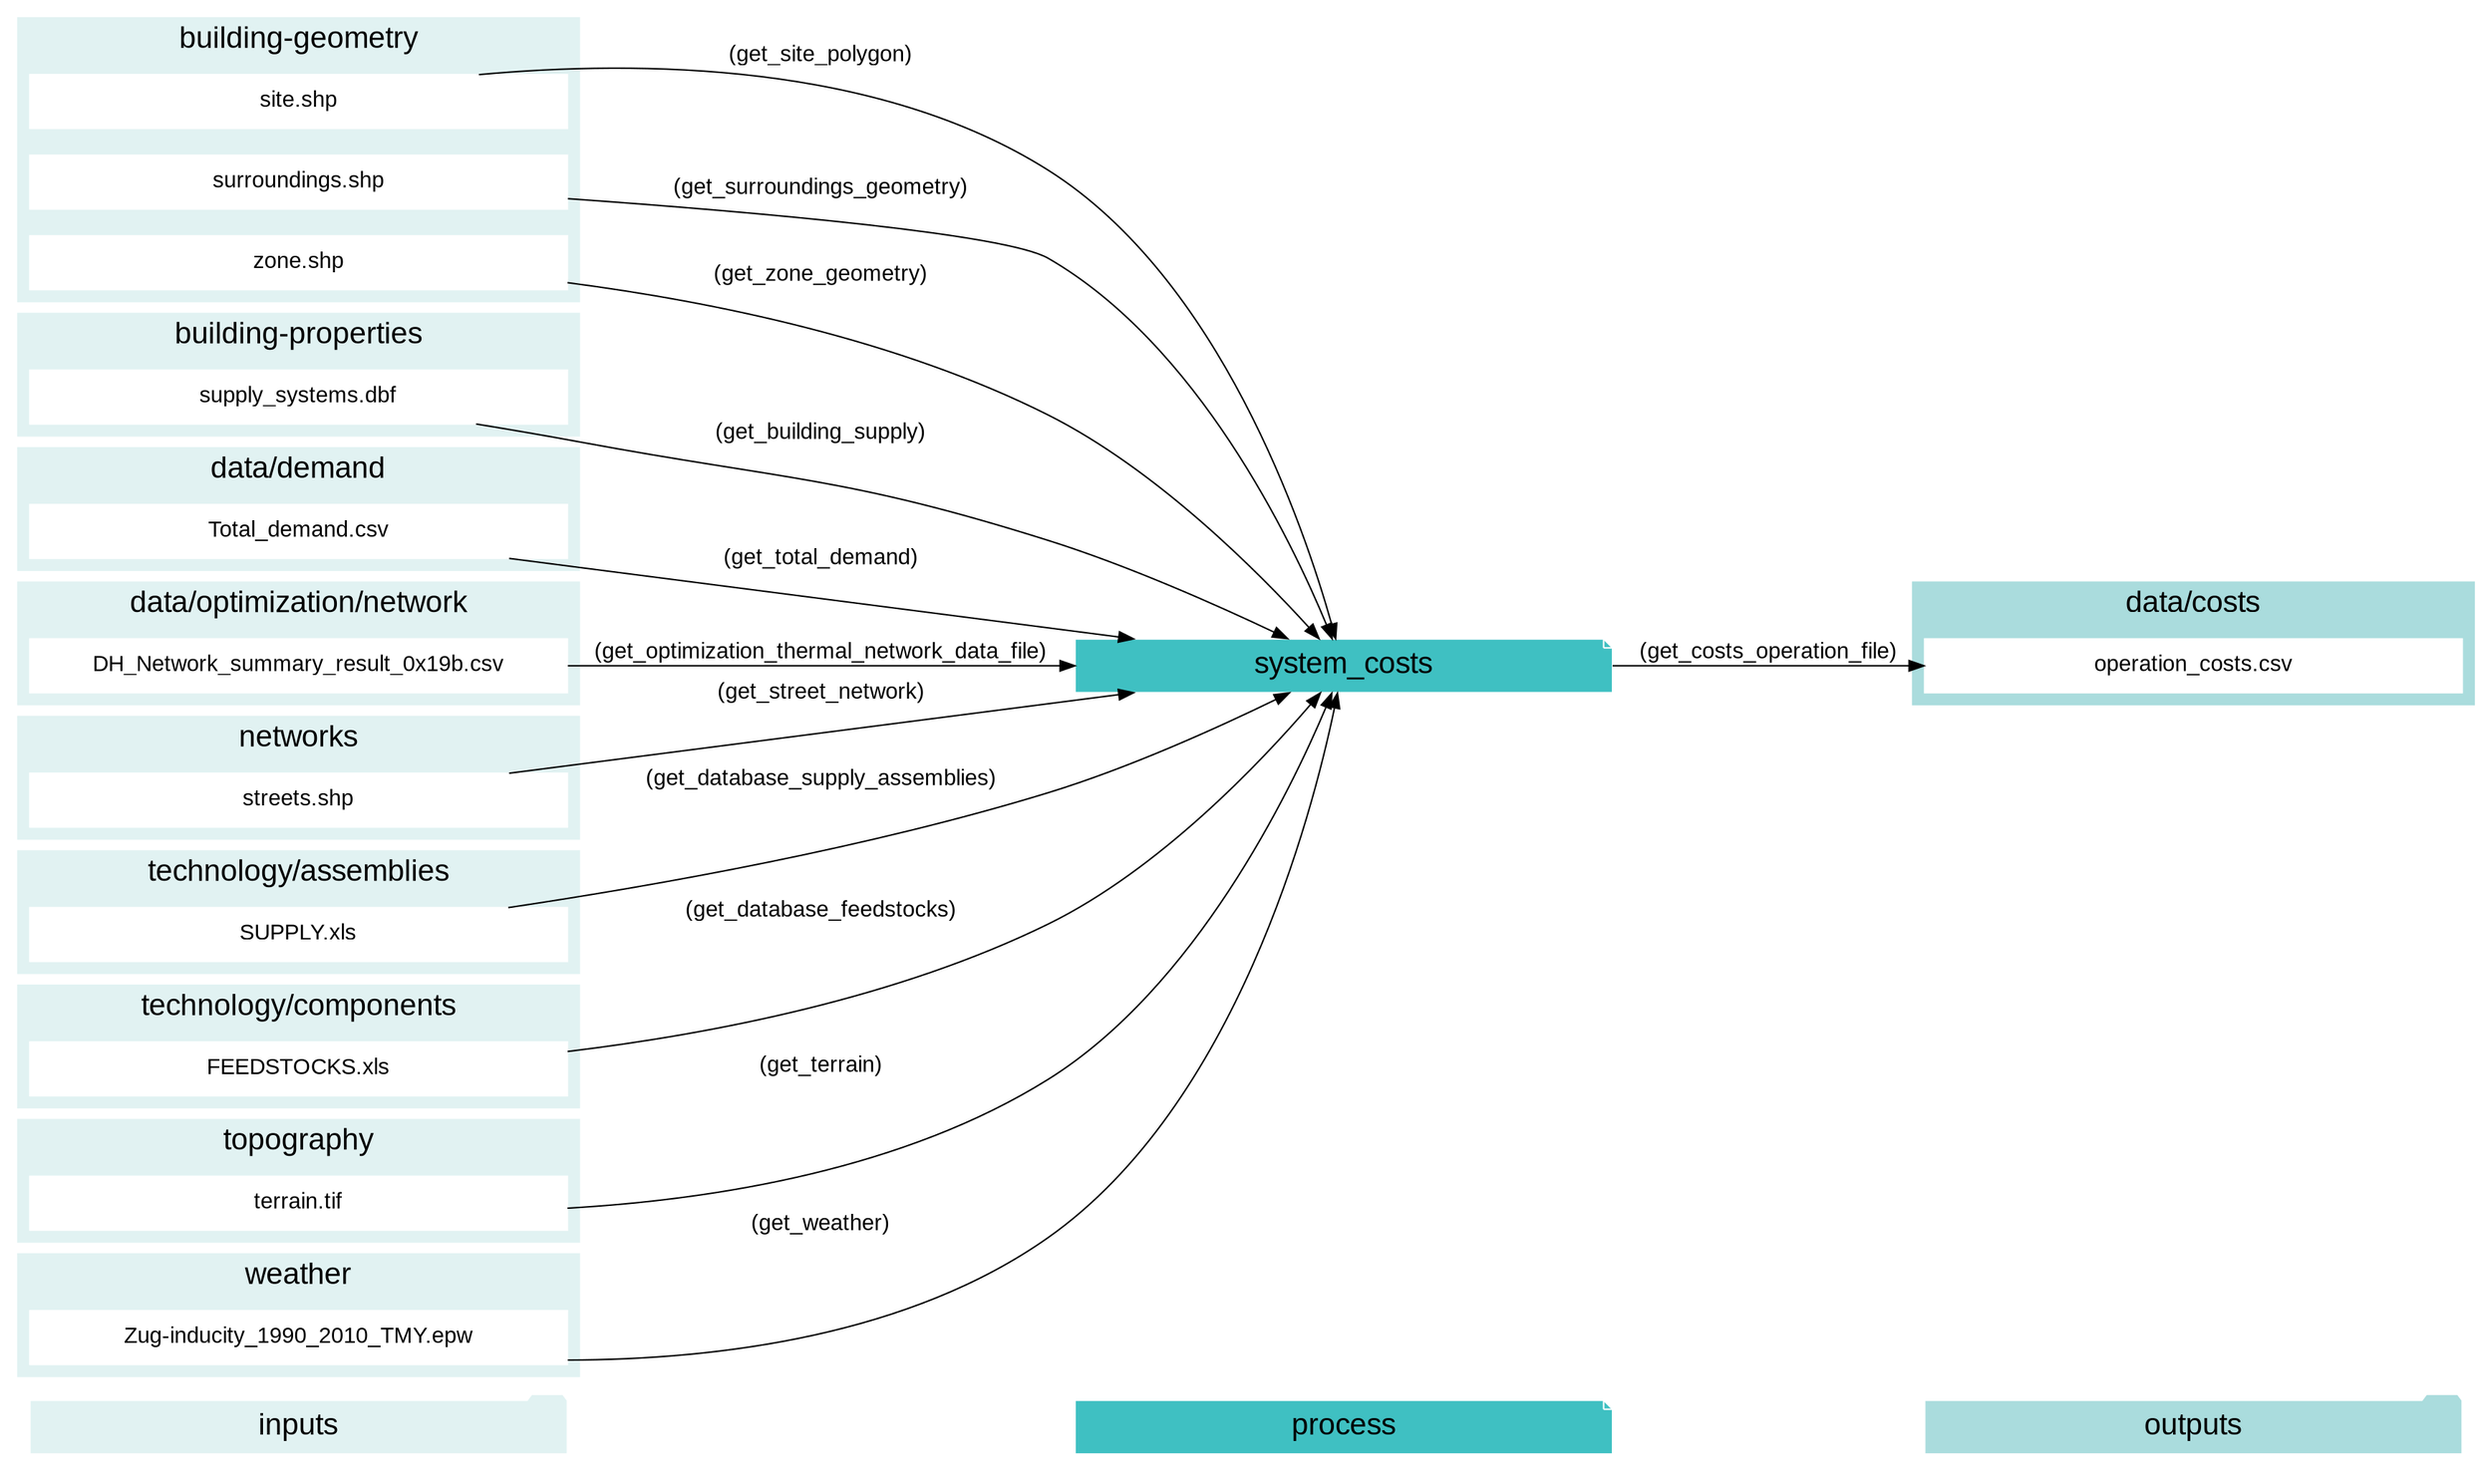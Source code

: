 digraph trace_inputlocator {
    rankdir="LR";
    graph [overlap=false, fontname=arial];
    node [shape=box, style=filled, color=white, fontsize=15, fontname=arial, fixedsize=true, width=5];
    edge [fontname=arial, fontsize = 15]
    newrank=true
    subgraph cluster_legend {
    fontsize=25
    style=invis
    "process"[style=filled, fillcolor="#3FC0C2", shape=note, fontsize=20, fontname="arial"]
    "inputs" [style=filled, shape=folder, color=white, fillcolor="#E1F2F2", fontsize=20]
    "outputs"[style=filled, shape=folder, color=white, fillcolor="#aadcdd", fontsize=20]
    "inputs"->"process"[style=invis]
    "process"->"outputs"[style=invis]
    }
    "system_costs"[style=filled, color=white, fillcolor="#3FC0C2", shape=note, fontsize=20, fontname=arial];
    subgraph cluster_0_in {
        style = filled;
        color = "#E1F2F2";
        fontsize = 20;
        rank=same;
        label="building-geometry";
        "site.shp"
        "surroundings.shp"
        "zone.shp"
    }
    subgraph cluster_1_in {
        style = filled;
        color = "#E1F2F2";
        fontsize = 20;
        rank=same;
        label="building-properties";
        "supply_systems.dbf"
    }
    subgraph cluster_2_out {
        style = filled;
        color = "#aadcdd";
        fontsize = 20;
        rank=same;
        label="data/costs";
        "operation_costs.csv"
    }
    subgraph cluster_3_in {
        style = filled;
        color = "#E1F2F2";
        fontsize = 20;
        rank=same;
        label="data/demand";
        "Total_demand.csv"
    }
    subgraph cluster_4_in {
        style = filled;
        color = "#E1F2F2";
        fontsize = 20;
        rank=same;
        label="data/optimization/network";
        "DH_Network_summary_result_0x19b.csv"
    }
    subgraph cluster_5_in {
        style = filled;
        color = "#E1F2F2";
        fontsize = 20;
        rank=same;
        label="networks";
        "streets.shp"
    }
    subgraph cluster_6_in {
        style = filled;
        color = "#E1F2F2";
        fontsize = 20;
        rank=same;
        label="technology/assemblies";
        "SUPPLY.xls"
    }
    subgraph cluster_7_in {
        style = filled;
        color = "#E1F2F2";
        fontsize = 20;
        rank=same;
        label="technology/components";
        "FEEDSTOCKS.xls"
    }
    subgraph cluster_8_in {
        style = filled;
        color = "#E1F2F2";
        fontsize = 20;
        rank=same;
        label="topography";
        "terrain.tif"
    }
    subgraph cluster_9_in {
        style = filled;
        color = "#E1F2F2";
        fontsize = 20;
        rank=same;
        label="weather";
        "Zug-inducity_1990_2010_TMY.epw"
    }
    "supply_systems.dbf" -> "system_costs"[label="(get_building_supply)"]
    "FEEDSTOCKS.xls" -> "system_costs"[label="(get_database_feedstocks)"]
    "SUPPLY.xls" -> "system_costs"[label="(get_database_supply_assemblies)"]
    "DH_Network_summary_result_0x19b.csv" -> "system_costs"[label="(get_optimization_thermal_network_data_file)"]
    "site.shp" -> "system_costs"[label="(get_site_polygon)"]
    "streets.shp" -> "system_costs"[label="(get_street_network)"]
    "surroundings.shp" -> "system_costs"[label="(get_surroundings_geometry)"]
    "terrain.tif" -> "system_costs"[label="(get_terrain)"]
    "Total_demand.csv" -> "system_costs"[label="(get_total_demand)"]
    "Zug-inducity_1990_2010_TMY.epw" -> "system_costs"[label="(get_weather)"]
    "zone.shp" -> "system_costs"[label="(get_zone_geometry)"]
    "system_costs" -> "operation_costs.csv"[label="(get_costs_operation_file)"]
    }